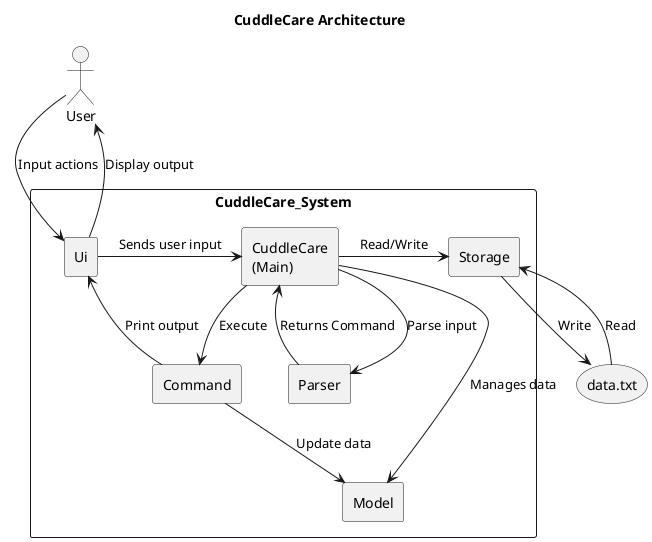 @startuml
skinparam monochrome true
skinparam shadowing false
skinparam componentStyle rectangle

title CuddleCare Architecture

actor User

rectangle CuddleCare_System {
    component "CuddleCare\n(Main)" as CuddleCare
    component Ui
    component Parser
    component Command
    component Model
    component Storage
}

storage "data.txt"

User -down-> Ui : Input actions
Ui -up-> User : Display output

Ui -right-> CuddleCare : Sends user input
CuddleCare -right-> Parser : Parse input
Parser -up-> CuddleCare : Returns Command

CuddleCare -down-> Command : Execute
CuddleCare -down-> Model : Manages data
CuddleCare -right-> Storage : Read/Write

Command -up-> Ui : Print output
Command -down-> Model : Update data

Storage -down-> "data.txt" : Write
"data.txt" -up-> Storage : Read

@enduml
